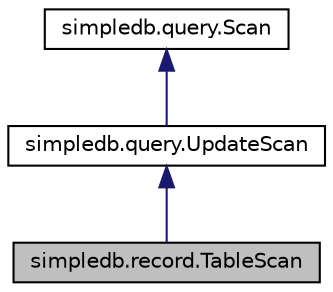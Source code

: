 digraph "simpledb.record.TableScan"
{
  edge [fontname="Helvetica",fontsize="10",labelfontname="Helvetica",labelfontsize="10"];
  node [fontname="Helvetica",fontsize="10",shape=record];
  Node3 [label="simpledb.record.TableScan",height=0.2,width=0.4,color="black", fillcolor="grey75", style="filled", fontcolor="black"];
  Node4 -> Node3 [dir="back",color="midnightblue",fontsize="10",style="solid",fontname="Helvetica"];
  Node4 [label="simpledb.query.UpdateScan",height=0.2,width=0.4,color="black", fillcolor="white", style="filled",URL="$interfacesimpledb_1_1query_1_1UpdateScan.html"];
  Node5 -> Node4 [dir="back",color="midnightblue",fontsize="10",style="solid",fontname="Helvetica"];
  Node5 [label="simpledb.query.Scan",height=0.2,width=0.4,color="black", fillcolor="white", style="filled",URL="$interfacesimpledb_1_1query_1_1Scan.html"];
}
